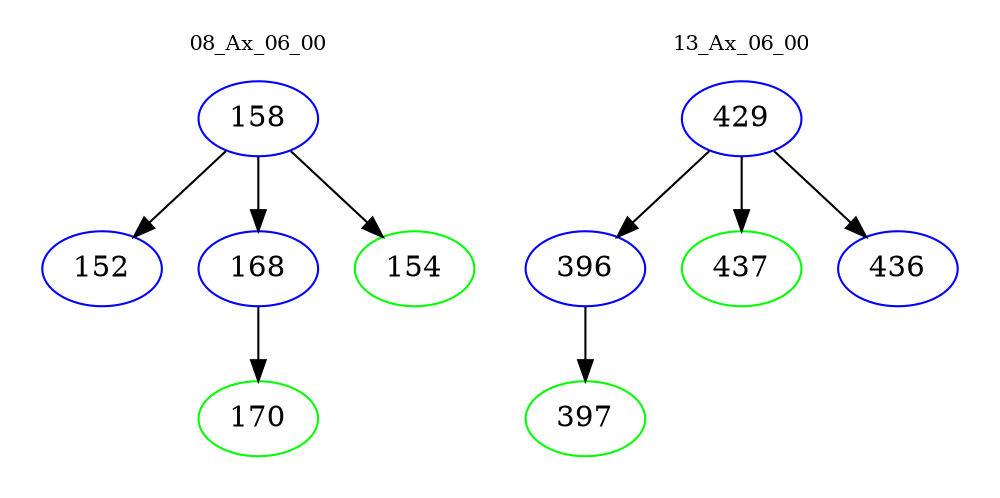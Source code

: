 digraph{
subgraph cluster_0 {
color = white
label = "08_Ax_06_00";
fontsize=10;
T0_158 [label="158", color="blue"]
T0_158 -> T0_152 [color="black"]
T0_152 [label="152", color="blue"]
T0_158 -> T0_168 [color="black"]
T0_168 [label="168", color="blue"]
T0_168 -> T0_170 [color="black"]
T0_170 [label="170", color="green"]
T0_158 -> T0_154 [color="black"]
T0_154 [label="154", color="green"]
}
subgraph cluster_1 {
color = white
label = "13_Ax_06_00";
fontsize=10;
T1_429 [label="429", color="blue"]
T1_429 -> T1_396 [color="black"]
T1_396 [label="396", color="blue"]
T1_396 -> T1_397 [color="black"]
T1_397 [label="397", color="green"]
T1_429 -> T1_437 [color="black"]
T1_437 [label="437", color="green"]
T1_429 -> T1_436 [color="black"]
T1_436 [label="436", color="blue"]
}
}
